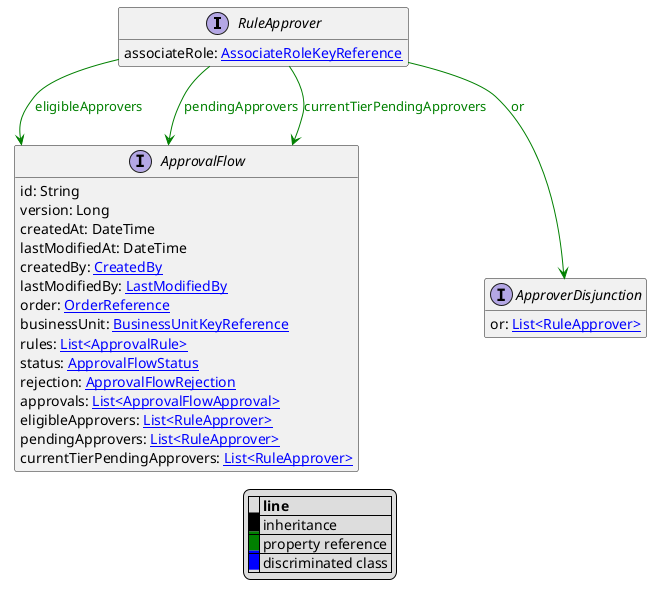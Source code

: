 @startuml

hide empty fields
hide empty methods
legend
|= |= line |
|<back:black>   </back>| inheritance |
|<back:green>   </back>| property reference |
|<back:blue>   </back>| discriminated class |
endlegend
interface RuleApprover [[RuleApprover.svg]]  {
    associateRole: [[AssociateRoleKeyReference.svg AssociateRoleKeyReference]]
}



interface ApprovalFlow [[ApprovalFlow.svg]]  {
    id: String
    version: Long
    createdAt: DateTime
    lastModifiedAt: DateTime
    createdBy: [[CreatedBy.svg CreatedBy]]
    lastModifiedBy: [[LastModifiedBy.svg LastModifiedBy]]
    order: [[OrderReference.svg OrderReference]]
    businessUnit: [[BusinessUnitKeyReference.svg BusinessUnitKeyReference]]
    rules: [[ApprovalRule.svg List<ApprovalRule>]]
    status: [[ApprovalFlowStatus.svg ApprovalFlowStatus]]
    rejection: [[ApprovalFlowRejection.svg ApprovalFlowRejection]]
    approvals: [[ApprovalFlowApproval.svg List<ApprovalFlowApproval>]]
    eligibleApprovers: [[RuleApprover.svg List<RuleApprover>]]
    pendingApprovers: [[RuleApprover.svg List<RuleApprover>]]
    currentTierPendingApprovers: [[RuleApprover.svg List<RuleApprover>]]
}
interface ApproverDisjunction [[ApproverDisjunction.svg]]  {
    or: [[RuleApprover.svg List<RuleApprover>]]
}

RuleApprover --> ApprovalFlow #green;text:green : "eligibleApprovers"
RuleApprover --> ApprovalFlow #green;text:green : "pendingApprovers"
RuleApprover --> ApprovalFlow #green;text:green : "currentTierPendingApprovers"
RuleApprover --> ApproverDisjunction #green;text:green : "or"
@enduml
